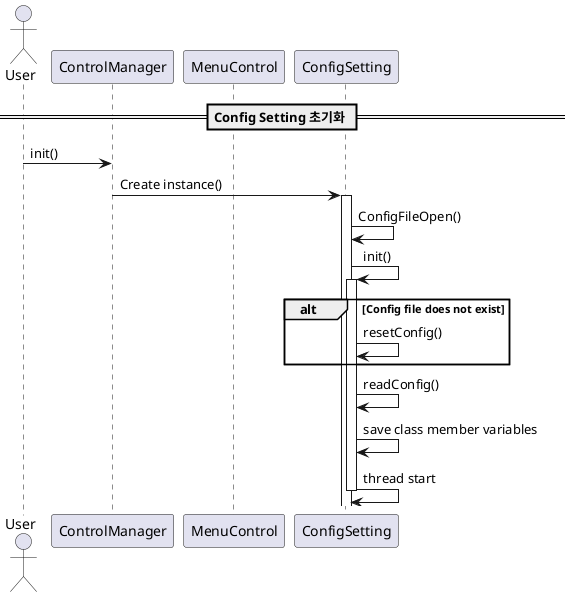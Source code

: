 @startuml

actor User order 1

participant ControlManager order 10
participant MenuControl order 20
participant ConfigSetting order 60

== Config Setting 초기화 ==

' autoactivate on
User -> ControlManager : init()
ControlManager -> ConfigSetting : Create instance()
activate ConfigSetting
ConfigSetting -> ConfigSetting : ConfigFileOpen()
ConfigSetting -> ConfigSetting : init()
activate ConfigSetting
alt Config file does not exist
    ConfigSetting -> ConfigSetting : resetConfig()
end
ConfigSetting -> ConfigSetting : readConfig()
ConfigSetting -> ConfigSetting : save class member variables
ConfigSetting -> ConfigSetting : thread start
deactivate ConfigSetting

@enduml
